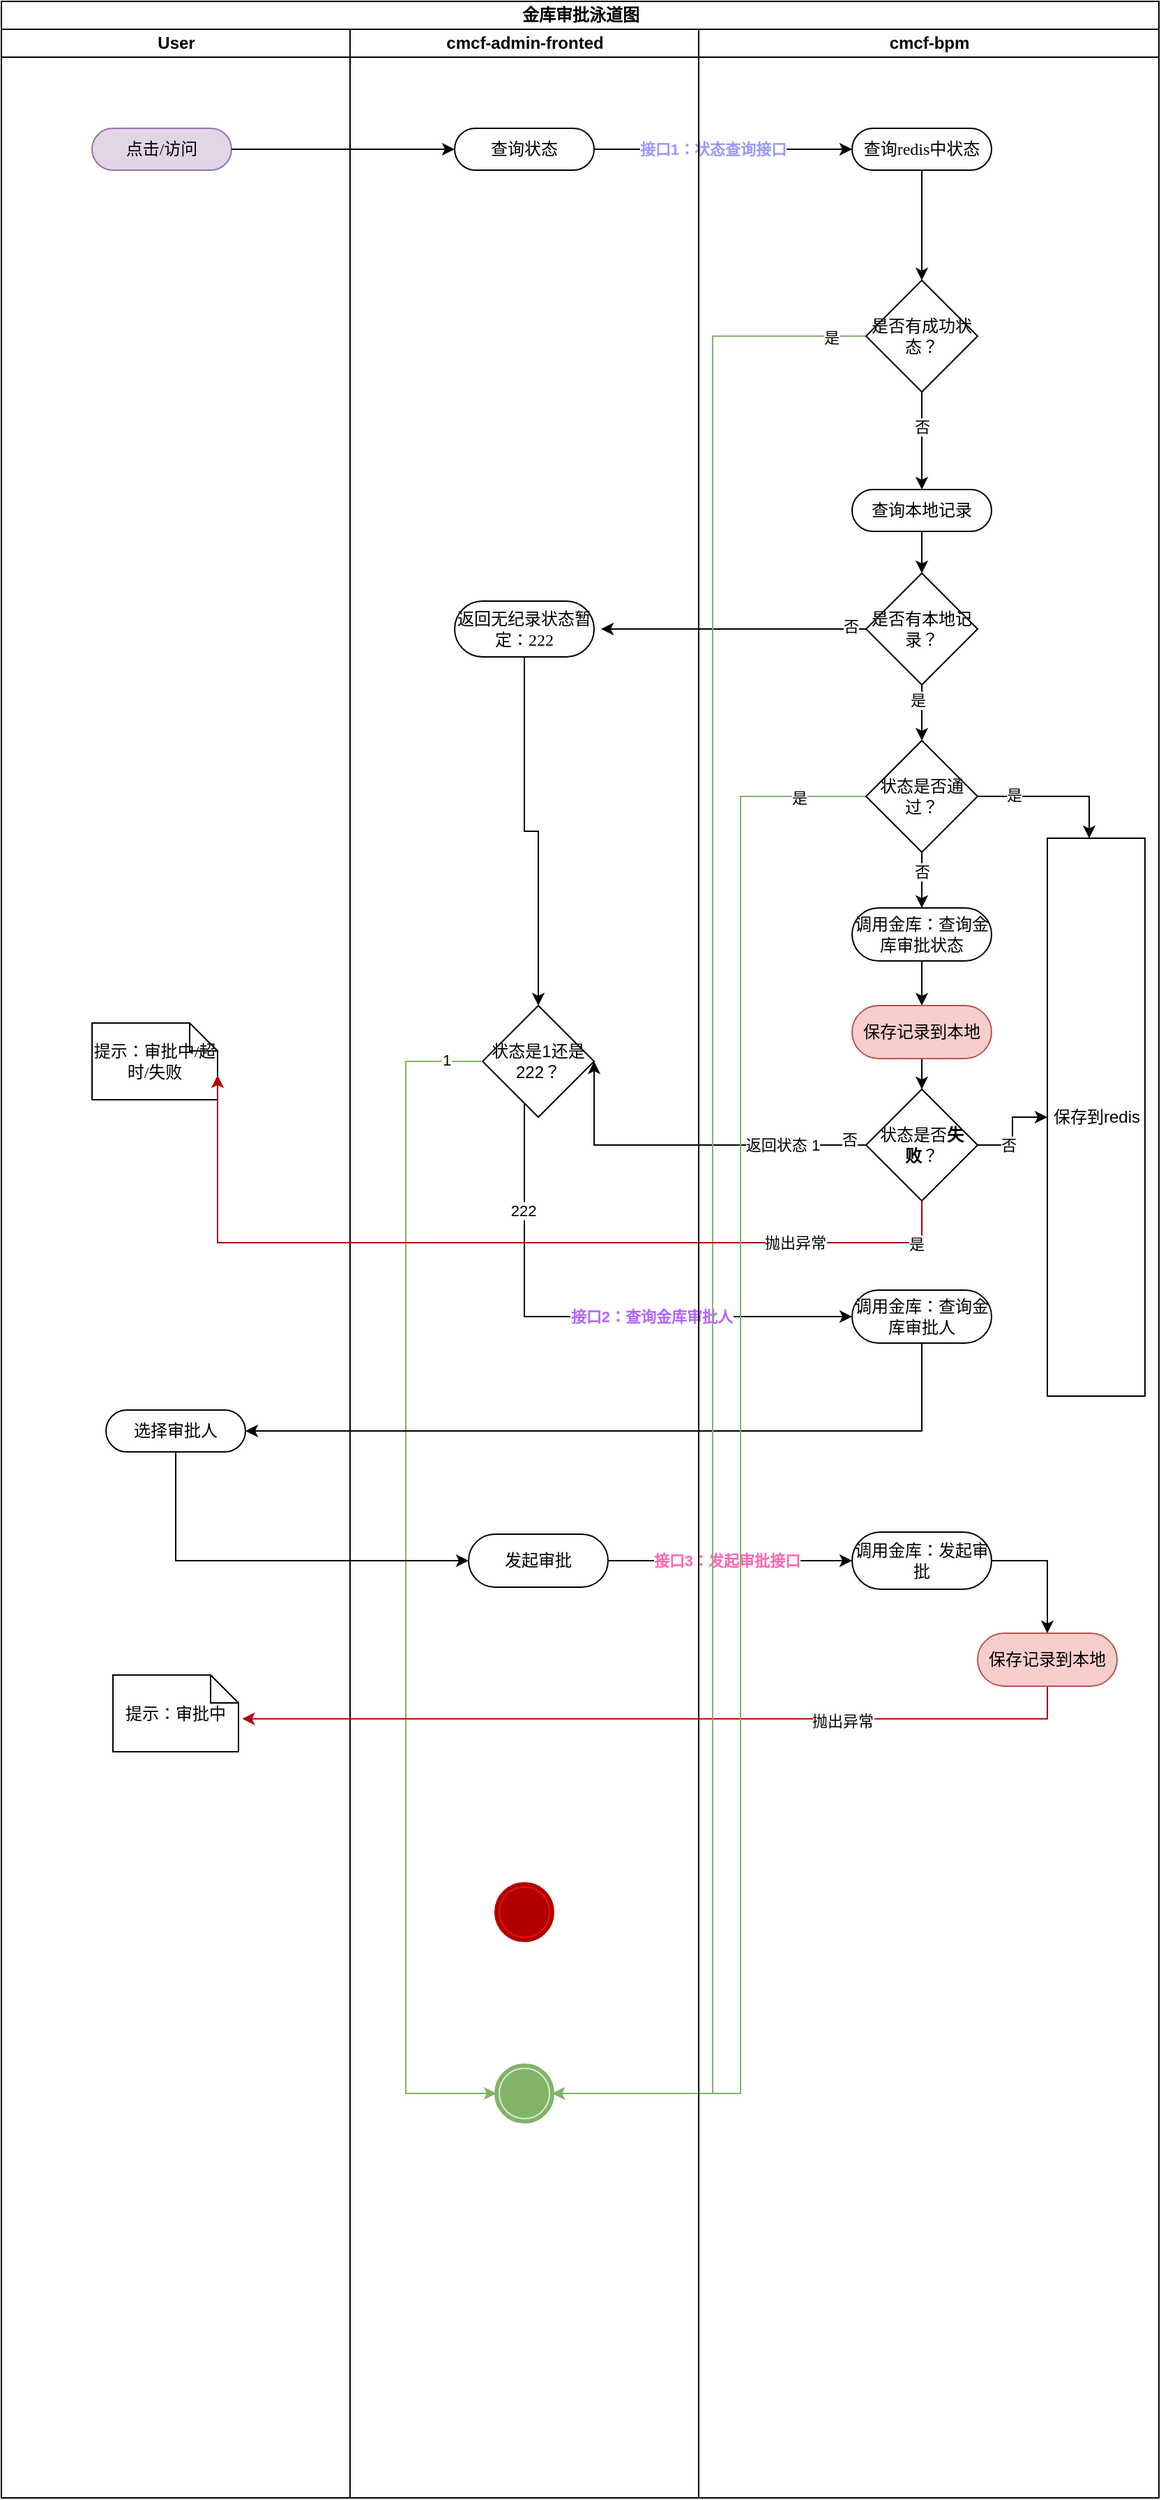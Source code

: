 <mxfile version="24.4.0" type="github">
  <diagram name="Page-1" id="0783ab3e-0a74-02c8-0abd-f7b4e66b4bec">
    <mxGraphModel dx="1588" dy="840" grid="1" gridSize="10" guides="1" tooltips="1" connect="1" arrows="1" fold="1" page="1" pageScale="1" pageWidth="850" pageHeight="1100" background="none" math="0" shadow="0">
      <root>
        <mxCell id="0" />
        <mxCell id="1" parent="0" />
        <mxCell id="1c1d494c118603dd-1" value="金库审批泳道图" style="swimlane;html=1;childLayout=stackLayout;startSize=20;rounded=0;shadow=0;comic=0;labelBackgroundColor=none;strokeWidth=1;fontFamily=Verdana;fontSize=12;align=center;" parent="1" vertex="1">
          <mxGeometry x="40" y="20" width="830" height="1790" as="geometry" />
        </mxCell>
        <mxCell id="1c1d494c118603dd-2" value="User" style="swimlane;html=1;startSize=20;" parent="1c1d494c118603dd-1" vertex="1">
          <mxGeometry y="20" width="250" height="1770" as="geometry" />
        </mxCell>
        <mxCell id="DOQiQ23jEqSkroOvc0YG-3" value="点击/访问" style="rounded=1;whiteSpace=wrap;html=1;shadow=0;comic=0;labelBackgroundColor=none;strokeWidth=1;fontFamily=Verdana;fontSize=12;align=center;arcSize=50;fillColor=#e1d5e7;strokeColor=#9673a6;" vertex="1" parent="1c1d494c118603dd-2">
          <mxGeometry x="65" y="71" width="100" height="30" as="geometry" />
        </mxCell>
        <mxCell id="DOQiQ23jEqSkroOvc0YG-29" value="选择审批人" style="rounded=1;whiteSpace=wrap;html=1;shadow=0;comic=0;labelBackgroundColor=none;strokeWidth=1;fontFamily=Verdana;fontSize=12;align=center;arcSize=50;" vertex="1" parent="1c1d494c118603dd-2">
          <mxGeometry x="75" y="990" width="100" height="30" as="geometry" />
        </mxCell>
        <mxCell id="DOQiQ23jEqSkroOvc0YG-91" value="提示：审批中/超时/失败" style="shape=note;whiteSpace=wrap;html=1;rounded=0;shadow=0;comic=0;labelBackgroundColor=none;strokeWidth=1;fontFamily=Verdana;fontSize=12;align=center;size=20;" vertex="1" parent="1c1d494c118603dd-2">
          <mxGeometry x="65" y="712.5" width="90" height="55" as="geometry" />
        </mxCell>
        <mxCell id="DOQiQ23jEqSkroOvc0YG-125" value="提示：审批中" style="shape=note;whiteSpace=wrap;html=1;rounded=0;shadow=0;comic=0;labelBackgroundColor=none;strokeWidth=1;fontFamily=Verdana;fontSize=12;align=center;size=20;" vertex="1" parent="1c1d494c118603dd-2">
          <mxGeometry x="80" y="1180" width="90" height="55" as="geometry" />
        </mxCell>
        <mxCell id="DOQiQ23jEqSkroOvc0YG-4" style="edgeStyle=orthogonalEdgeStyle;rounded=0;orthogonalLoop=1;jettySize=auto;html=1;entryX=0;entryY=0.5;entryDx=0;entryDy=0;" edge="1" parent="1c1d494c118603dd-1" source="DOQiQ23jEqSkroOvc0YG-3" target="DOQiQ23jEqSkroOvc0YG-46">
          <mxGeometry relative="1" as="geometry" />
        </mxCell>
        <mxCell id="1c1d494c118603dd-3" value="cmcf-admin-fronted" style="swimlane;html=1;startSize=20;" parent="1c1d494c118603dd-1" vertex="1">
          <mxGeometry x="250" y="20" width="250" height="1770" as="geometry" />
        </mxCell>
        <mxCell id="DOQiQ23jEqSkroOvc0YG-46" value="查询状态" style="rounded=1;whiteSpace=wrap;html=1;shadow=0;comic=0;labelBackgroundColor=none;strokeWidth=1;fontFamily=Verdana;fontSize=12;align=center;arcSize=50;" vertex="1" parent="1c1d494c118603dd-3">
          <mxGeometry x="75" y="71" width="100" height="30" as="geometry" />
        </mxCell>
        <mxCell id="60571a20871a0731-5" value="" style="shape=mxgraph.bpmn.shape;html=1;verticalLabelPosition=bottom;labelBackgroundColor=#ffffff;verticalAlign=top;perimeter=ellipsePerimeter;outline=end;symbol=terminate;rounded=0;shadow=0;comic=0;strokeWidth=1;fontFamily=Verdana;fontSize=12;align=center;fillColor=#d5e8d4;strokeColor=#82b366;" parent="1c1d494c118603dd-3" vertex="1">
          <mxGeometry x="105" y="1460" width="40" height="40" as="geometry" />
        </mxCell>
        <mxCell id="DOQiQ23jEqSkroOvc0YG-102" style="edgeStyle=orthogonalEdgeStyle;rounded=0;orthogonalLoop=1;jettySize=auto;html=1;" edge="1" parent="1c1d494c118603dd-3" source="DOQiQ23jEqSkroOvc0YG-100" target="DOQiQ23jEqSkroOvc0YG-101">
          <mxGeometry relative="1" as="geometry" />
        </mxCell>
        <mxCell id="DOQiQ23jEqSkroOvc0YG-100" value="返回无纪录状态暂定：222" style="rounded=1;whiteSpace=wrap;html=1;shadow=0;comic=0;labelBackgroundColor=none;strokeWidth=1;fontFamily=Verdana;fontSize=12;align=center;arcSize=50;" vertex="1" parent="1c1d494c118603dd-3">
          <mxGeometry x="75" y="410" width="100" height="40" as="geometry" />
        </mxCell>
        <mxCell id="DOQiQ23jEqSkroOvc0YG-101" value="状态是1还是222？" style="rhombus;whiteSpace=wrap;html=1;" vertex="1" parent="1c1d494c118603dd-3">
          <mxGeometry x="95" y="700" width="80" height="80" as="geometry" />
        </mxCell>
        <mxCell id="DOQiQ23jEqSkroOvc0YG-114" style="edgeStyle=orthogonalEdgeStyle;rounded=0;orthogonalLoop=1;jettySize=auto;html=1;entryX=0;entryY=0.5;entryDx=0;entryDy=0;fillColor=#d5e8d4;strokeColor=#82b366;exitX=0;exitY=0.5;exitDx=0;exitDy=0;" edge="1" parent="1c1d494c118603dd-3" source="DOQiQ23jEqSkroOvc0YG-101" target="60571a20871a0731-5">
          <mxGeometry relative="1" as="geometry">
            <mxPoint x="40.0" y="948" as="sourcePoint" />
            <Array as="points">
              <mxPoint x="40" y="740" />
              <mxPoint x="40" y="1480" />
            </Array>
          </mxGeometry>
        </mxCell>
        <mxCell id="DOQiQ23jEqSkroOvc0YG-161" value="1" style="edgeLabel;html=1;align=center;verticalAlign=middle;resizable=0;points=[];" vertex="1" connectable="0" parent="DOQiQ23jEqSkroOvc0YG-114">
          <mxGeometry x="-0.94" y="-1" relative="1" as="geometry">
            <mxPoint as="offset" />
          </mxGeometry>
        </mxCell>
        <mxCell id="DOQiQ23jEqSkroOvc0YG-120" value="发起审批" style="rounded=1;whiteSpace=wrap;html=1;shadow=0;comic=0;labelBackgroundColor=none;strokeWidth=1;fontFamily=Verdana;fontSize=12;align=center;arcSize=50;" vertex="1" parent="1c1d494c118603dd-3">
          <mxGeometry x="85" y="1079" width="100" height="38" as="geometry" />
        </mxCell>
        <mxCell id="DOQiQ23jEqSkroOvc0YG-162" value="" style="shape=mxgraph.bpmn.shape;html=1;verticalLabelPosition=bottom;labelBackgroundColor=#ffffff;verticalAlign=top;perimeter=ellipsePerimeter;outline=end;symbol=terminate;rounded=0;shadow=0;comic=0;strokeWidth=1;fontFamily=Verdana;fontSize=12;align=center;fillColor=#e51400;fontColor=#ffffff;strokeColor=#B20000;" vertex="1" parent="1c1d494c118603dd-3">
          <mxGeometry x="105" y="1330" width="40" height="40" as="geometry" />
        </mxCell>
        <mxCell id="DOQiQ23jEqSkroOvc0YG-62" style="edgeStyle=orthogonalEdgeStyle;rounded=0;orthogonalLoop=1;jettySize=auto;html=1;entryX=0;entryY=0.5;entryDx=0;entryDy=0;" edge="1" parent="1c1d494c118603dd-1" source="DOQiQ23jEqSkroOvc0YG-46" target="DOQiQ23jEqSkroOvc0YG-61">
          <mxGeometry relative="1" as="geometry" />
        </mxCell>
        <mxCell id="DOQiQ23jEqSkroOvc0YG-64" value="&lt;b&gt;&lt;font color=&quot;#9999ff&quot;&gt;接口1：状态查询接口&lt;/font&gt;&lt;/b&gt;" style="edgeLabel;html=1;align=center;verticalAlign=middle;resizable=0;points=[];" vertex="1" connectable="0" parent="DOQiQ23jEqSkroOvc0YG-62">
          <mxGeometry x="-0.387" y="4" relative="1" as="geometry">
            <mxPoint x="28" y="4" as="offset" />
          </mxGeometry>
        </mxCell>
        <mxCell id="DOQiQ23jEqSkroOvc0YG-23" style="edgeStyle=orthogonalEdgeStyle;rounded=0;orthogonalLoop=1;jettySize=auto;html=1;" edge="1" parent="1c1d494c118603dd-1" source="DOQiQ23jEqSkroOvc0YG-6">
          <mxGeometry relative="1" as="geometry">
            <mxPoint x="430" y="450" as="targetPoint" />
          </mxGeometry>
        </mxCell>
        <mxCell id="DOQiQ23jEqSkroOvc0YG-99" value="否" style="edgeLabel;html=1;align=center;verticalAlign=middle;resizable=0;points=[];" vertex="1" connectable="0" parent="DOQiQ23jEqSkroOvc0YG-23">
          <mxGeometry x="-0.883" y="-2" relative="1" as="geometry">
            <mxPoint as="offset" />
          </mxGeometry>
        </mxCell>
        <mxCell id="DOQiQ23jEqSkroOvc0YG-106" style="edgeStyle=orthogonalEdgeStyle;rounded=0;orthogonalLoop=1;jettySize=auto;html=1;entryX=1;entryY=0.5;entryDx=0;entryDy=0;exitX=0;exitY=0.5;exitDx=0;exitDy=0;" edge="1" parent="1c1d494c118603dd-1" source="DOQiQ23jEqSkroOvc0YG-156" target="DOQiQ23jEqSkroOvc0YG-101">
          <mxGeometry relative="1" as="geometry">
            <mxPoint x="570" y="730" as="sourcePoint" />
            <Array as="points">
              <mxPoint x="425" y="820" />
            </Array>
          </mxGeometry>
        </mxCell>
        <mxCell id="DOQiQ23jEqSkroOvc0YG-137" value="否" style="edgeLabel;html=1;align=center;verticalAlign=middle;resizable=0;points=[];" vertex="1" connectable="0" parent="DOQiQ23jEqSkroOvc0YG-106">
          <mxGeometry x="-0.905" y="-4" relative="1" as="geometry">
            <mxPoint as="offset" />
          </mxGeometry>
        </mxCell>
        <mxCell id="DOQiQ23jEqSkroOvc0YG-141" value="返回状态 1" style="edgeLabel;html=1;align=center;verticalAlign=middle;resizable=0;points=[];" vertex="1" connectable="0" parent="DOQiQ23jEqSkroOvc0YG-106">
          <mxGeometry x="-0.122" relative="1" as="geometry">
            <mxPoint x="52" as="offset" />
          </mxGeometry>
        </mxCell>
        <mxCell id="DOQiQ23jEqSkroOvc0YG-117" style="edgeStyle=orthogonalEdgeStyle;rounded=0;orthogonalLoop=1;jettySize=auto;html=1;entryX=0;entryY=0.5;entryDx=0;entryDy=0;" edge="1" parent="1c1d494c118603dd-1" source="DOQiQ23jEqSkroOvc0YG-101" target="DOQiQ23jEqSkroOvc0YG-116">
          <mxGeometry relative="1" as="geometry">
            <Array as="points">
              <mxPoint x="375" y="943" />
            </Array>
          </mxGeometry>
        </mxCell>
        <mxCell id="DOQiQ23jEqSkroOvc0YG-118" value="&lt;b&gt;&lt;font color=&quot;#b266ff&quot;&gt;接口2：查询金库审批人&lt;/font&gt;&lt;/b&gt;" style="edgeLabel;html=1;align=center;verticalAlign=middle;resizable=0;points=[];" vertex="1" connectable="0" parent="DOQiQ23jEqSkroOvc0YG-117">
          <mxGeometry x="0.521" y="-2" relative="1" as="geometry">
            <mxPoint x="-51" y="-2" as="offset" />
          </mxGeometry>
        </mxCell>
        <mxCell id="DOQiQ23jEqSkroOvc0YG-142" value="222" style="edgeLabel;html=1;align=center;verticalAlign=middle;resizable=0;points=[];" vertex="1" connectable="0" parent="DOQiQ23jEqSkroOvc0YG-117">
          <mxGeometry x="-0.602" y="-1" relative="1" as="geometry">
            <mxPoint as="offset" />
          </mxGeometry>
        </mxCell>
        <mxCell id="DOQiQ23jEqSkroOvc0YG-119" style="edgeStyle=orthogonalEdgeStyle;rounded=0;orthogonalLoop=1;jettySize=auto;html=1;entryX=1;entryY=0.5;entryDx=0;entryDy=0;" edge="1" parent="1c1d494c118603dd-1" source="DOQiQ23jEqSkroOvc0YG-116" target="DOQiQ23jEqSkroOvc0YG-29">
          <mxGeometry relative="1" as="geometry">
            <Array as="points">
              <mxPoint x="660" y="1025" />
            </Array>
          </mxGeometry>
        </mxCell>
        <mxCell id="DOQiQ23jEqSkroOvc0YG-121" style="edgeStyle=orthogonalEdgeStyle;rounded=0;orthogonalLoop=1;jettySize=auto;html=1;entryX=0;entryY=0.5;entryDx=0;entryDy=0;" edge="1" parent="1c1d494c118603dd-1" source="DOQiQ23jEqSkroOvc0YG-29" target="DOQiQ23jEqSkroOvc0YG-120">
          <mxGeometry relative="1" as="geometry">
            <Array as="points">
              <mxPoint x="125" y="1118" />
            </Array>
          </mxGeometry>
        </mxCell>
        <mxCell id="DOQiQ23jEqSkroOvc0YG-123" style="edgeStyle=orthogonalEdgeStyle;rounded=0;orthogonalLoop=1;jettySize=auto;html=1;entryX=0;entryY=0.5;entryDx=0;entryDy=0;" edge="1" parent="1c1d494c118603dd-1" source="DOQiQ23jEqSkroOvc0YG-120" target="DOQiQ23jEqSkroOvc0YG-122">
          <mxGeometry relative="1" as="geometry" />
        </mxCell>
        <mxCell id="DOQiQ23jEqSkroOvc0YG-124" value="&lt;b&gt;&lt;font color=&quot;#ff66b3&quot;&gt;接口3：发起审批接口&lt;/font&gt;&lt;/b&gt;" style="edgeLabel;html=1;align=center;verticalAlign=middle;resizable=0;points=[];" vertex="1" connectable="0" parent="DOQiQ23jEqSkroOvc0YG-123">
          <mxGeometry x="0.223" y="1" relative="1" as="geometry">
            <mxPoint x="-22" y="1" as="offset" />
          </mxGeometry>
        </mxCell>
        <mxCell id="DOQiQ23jEqSkroOvc0YG-126" style="edgeStyle=orthogonalEdgeStyle;rounded=0;orthogonalLoop=1;jettySize=auto;html=1;entryX=1.03;entryY=0.57;entryDx=0;entryDy=0;entryPerimeter=0;fillColor=#e51400;strokeColor=#B20000;exitX=0.5;exitY=1;exitDx=0;exitDy=0;" edge="1" parent="1c1d494c118603dd-1" source="DOQiQ23jEqSkroOvc0YG-153" target="DOQiQ23jEqSkroOvc0YG-125">
          <mxGeometry relative="1" as="geometry">
            <Array as="points">
              <mxPoint x="750" y="1231" />
            </Array>
          </mxGeometry>
        </mxCell>
        <mxCell id="DOQiQ23jEqSkroOvc0YG-150" value="抛出异常" style="edgeLabel;html=1;align=center;verticalAlign=middle;resizable=0;points=[];" vertex="1" connectable="0" parent="DOQiQ23jEqSkroOvc0YG-126">
          <mxGeometry x="-0.432" y="1" relative="1" as="geometry">
            <mxPoint as="offset" />
          </mxGeometry>
        </mxCell>
        <mxCell id="DOQiQ23jEqSkroOvc0YG-69" value="" style="edgeStyle=orthogonalEdgeStyle;rounded=0;orthogonalLoop=1;jettySize=auto;html=1;entryX=1;entryY=0.5;entryDx=0;entryDy=0;fillColor=#d5e8d4;strokeColor=#82b366;" edge="1" parent="1c1d494c118603dd-1" source="DOQiQ23jEqSkroOvc0YG-70" target="60571a20871a0731-5">
          <mxGeometry relative="1" as="geometry">
            <mxPoint x="1200" y="161" as="sourcePoint" />
            <mxPoint x="1500.0" y="1316" as="targetPoint" />
            <Array as="points">
              <mxPoint x="510" y="240" />
              <mxPoint x="510" y="1500" />
            </Array>
          </mxGeometry>
        </mxCell>
        <mxCell id="DOQiQ23jEqSkroOvc0YG-76" value="是" style="edgeLabel;html=1;align=center;verticalAlign=middle;resizable=0;points=[];" vertex="1" connectable="0" parent="DOQiQ23jEqSkroOvc0YG-69">
          <mxGeometry x="-0.966" y="1" relative="1" as="geometry">
            <mxPoint as="offset" />
          </mxGeometry>
        </mxCell>
        <mxCell id="DOQiQ23jEqSkroOvc0YG-135" style="edgeStyle=orthogonalEdgeStyle;rounded=0;orthogonalLoop=1;jettySize=auto;html=1;entryX=0;entryY=0;entryDx=90;entryDy=37.5;entryPerimeter=0;fillColor=#e51400;strokeColor=#B20000;exitX=0.5;exitY=1;exitDx=0;exitDy=0;" edge="1" parent="1c1d494c118603dd-1" source="DOQiQ23jEqSkroOvc0YG-156" target="DOQiQ23jEqSkroOvc0YG-91">
          <mxGeometry relative="1" as="geometry">
            <mxPoint x="570" y="860" as="sourcePoint" />
            <Array as="points">
              <mxPoint x="660" y="890" />
              <mxPoint x="155" y="890" />
            </Array>
          </mxGeometry>
        </mxCell>
        <mxCell id="DOQiQ23jEqSkroOvc0YG-136" value="是" style="edgeLabel;html=1;align=center;verticalAlign=middle;resizable=0;points=[];" vertex="1" connectable="0" parent="DOQiQ23jEqSkroOvc0YG-135">
          <mxGeometry x="-0.793" y="1" relative="1" as="geometry">
            <mxPoint x="34" as="offset" />
          </mxGeometry>
        </mxCell>
        <mxCell id="DOQiQ23jEqSkroOvc0YG-140" value="抛出异常" style="edgeLabel;html=1;align=center;verticalAlign=middle;resizable=0;points=[];" vertex="1" connectable="0" parent="DOQiQ23jEqSkroOvc0YG-135">
          <mxGeometry x="-0.322" relative="1" as="geometry">
            <mxPoint x="101" as="offset" />
          </mxGeometry>
        </mxCell>
        <mxCell id="DOQiQ23jEqSkroOvc0YG-148" style="edgeStyle=orthogonalEdgeStyle;rounded=0;orthogonalLoop=1;jettySize=auto;html=1;entryX=1;entryY=0.5;entryDx=0;entryDy=0;fillColor=#d5e8d4;strokeColor=#82b366;" edge="1" parent="1c1d494c118603dd-1" source="DOQiQ23jEqSkroOvc0YG-78" target="60571a20871a0731-5">
          <mxGeometry relative="1" as="geometry">
            <Array as="points">
              <mxPoint x="530" y="570" />
              <mxPoint x="530" y="1500" />
            </Array>
          </mxGeometry>
        </mxCell>
        <mxCell id="DOQiQ23jEqSkroOvc0YG-149" value="是" style="edgeLabel;html=1;align=center;verticalAlign=middle;resizable=0;points=[];" vertex="1" connectable="0" parent="DOQiQ23jEqSkroOvc0YG-148">
          <mxGeometry x="-0.917" y="1" relative="1" as="geometry">
            <mxPoint as="offset" />
          </mxGeometry>
        </mxCell>
        <mxCell id="1c1d494c118603dd-4" value="cmcf-bpm" style="swimlane;html=1;startSize=20;" parent="1c1d494c118603dd-1" vertex="1">
          <mxGeometry x="500" y="20" width="330" height="1770" as="geometry" />
        </mxCell>
        <mxCell id="DOQiQ23jEqSkroOvc0YG-81" style="edgeStyle=orthogonalEdgeStyle;rounded=0;orthogonalLoop=1;jettySize=auto;html=1;entryX=0.5;entryY=0;entryDx=0;entryDy=0;" edge="1" parent="1c1d494c118603dd-4" source="DOQiQ23jEqSkroOvc0YG-8" target="DOQiQ23jEqSkroOvc0YG-6">
          <mxGeometry relative="1" as="geometry" />
        </mxCell>
        <mxCell id="DOQiQ23jEqSkroOvc0YG-8" value="查询本地记录" style="rounded=1;whiteSpace=wrap;html=1;shadow=0;comic=0;labelBackgroundColor=none;strokeWidth=1;fontFamily=Verdana;fontSize=12;align=center;arcSize=50;" vertex="1" parent="1c1d494c118603dd-4">
          <mxGeometry x="110" y="330" width="100" height="30" as="geometry" />
        </mxCell>
        <mxCell id="DOQiQ23jEqSkroOvc0YG-61" value="查询redis中状态" style="rounded=1;whiteSpace=wrap;html=1;shadow=0;comic=0;labelBackgroundColor=none;strokeWidth=1;fontFamily=Verdana;fontSize=12;align=center;arcSize=50;" vertex="1" parent="1c1d494c118603dd-4">
          <mxGeometry x="110" y="71" width="100" height="30" as="geometry" />
        </mxCell>
        <mxCell id="DOQiQ23jEqSkroOvc0YG-11" style="edgeStyle=orthogonalEdgeStyle;rounded=0;orthogonalLoop=1;jettySize=auto;html=1;entryX=0.5;entryY=0;entryDx=0;entryDy=0;exitX=0.5;exitY=1;exitDx=0;exitDy=0;" edge="1" parent="1c1d494c118603dd-4" source="DOQiQ23jEqSkroOvc0YG-70" target="DOQiQ23jEqSkroOvc0YG-8">
          <mxGeometry relative="1" as="geometry">
            <mxPoint x="160.0" y="472" as="sourcePoint" />
            <mxPoint x="153" y="463" as="targetPoint" />
          </mxGeometry>
        </mxCell>
        <mxCell id="DOQiQ23jEqSkroOvc0YG-50" value="否" style="edgeLabel;html=1;align=center;verticalAlign=middle;resizable=0;points=[];" vertex="1" connectable="0" parent="DOQiQ23jEqSkroOvc0YG-11">
          <mxGeometry x="-0.665" y="1" relative="1" as="geometry">
            <mxPoint x="-1" y="13" as="offset" />
          </mxGeometry>
        </mxCell>
        <mxCell id="DOQiQ23jEqSkroOvc0YG-74" value="" style="edgeStyle=orthogonalEdgeStyle;rounded=0;orthogonalLoop=1;jettySize=auto;html=1;entryX=0.5;entryY=0;entryDx=0;entryDy=0;" edge="1" parent="1c1d494c118603dd-4" source="DOQiQ23jEqSkroOvc0YG-61" target="DOQiQ23jEqSkroOvc0YG-70">
          <mxGeometry relative="1" as="geometry">
            <mxPoint x="700" y="141" as="sourcePoint" />
            <mxPoint x="700" y="432" as="targetPoint" />
          </mxGeometry>
        </mxCell>
        <mxCell id="DOQiQ23jEqSkroOvc0YG-70" value="是否有成功状态？" style="rhombus;whiteSpace=wrap;html=1;" vertex="1" parent="1c1d494c118603dd-4">
          <mxGeometry x="120" y="180" width="80" height="80" as="geometry" />
        </mxCell>
        <mxCell id="DOQiQ23jEqSkroOvc0YG-79" style="edgeStyle=orthogonalEdgeStyle;rounded=0;orthogonalLoop=1;jettySize=auto;html=1;" edge="1" parent="1c1d494c118603dd-4" source="DOQiQ23jEqSkroOvc0YG-6" target="DOQiQ23jEqSkroOvc0YG-78">
          <mxGeometry relative="1" as="geometry" />
        </mxCell>
        <mxCell id="DOQiQ23jEqSkroOvc0YG-80" value="是" style="edgeLabel;html=1;align=center;verticalAlign=middle;resizable=0;points=[];" vertex="1" connectable="0" parent="DOQiQ23jEqSkroOvc0YG-79">
          <mxGeometry x="-0.455" y="-3" relative="1" as="geometry">
            <mxPoint as="offset" />
          </mxGeometry>
        </mxCell>
        <mxCell id="DOQiQ23jEqSkroOvc0YG-6" value="是否有本地记录？" style="rhombus;whiteSpace=wrap;html=1;" vertex="1" parent="1c1d494c118603dd-4">
          <mxGeometry x="120" y="390" width="80" height="80" as="geometry" />
        </mxCell>
        <mxCell id="DOQiQ23jEqSkroOvc0YG-85" style="edgeStyle=orthogonalEdgeStyle;rounded=0;orthogonalLoop=1;jettySize=auto;html=1;" edge="1" parent="1c1d494c118603dd-4" source="DOQiQ23jEqSkroOvc0YG-78" target="DOQiQ23jEqSkroOvc0YG-84">
          <mxGeometry relative="1" as="geometry">
            <Array as="points">
              <mxPoint x="160" y="600" />
              <mxPoint x="160" y="600" />
            </Array>
          </mxGeometry>
        </mxCell>
        <mxCell id="DOQiQ23jEqSkroOvc0YG-86" value="否" style="edgeLabel;html=1;align=center;verticalAlign=middle;resizable=0;points=[];" vertex="1" connectable="0" parent="DOQiQ23jEqSkroOvc0YG-85">
          <mxGeometry x="0.232" y="1" relative="1" as="geometry">
            <mxPoint x="-1" y="-11" as="offset" />
          </mxGeometry>
        </mxCell>
        <mxCell id="DOQiQ23jEqSkroOvc0YG-146" style="edgeStyle=orthogonalEdgeStyle;rounded=0;orthogonalLoop=1;jettySize=auto;html=1;" edge="1" parent="1c1d494c118603dd-4" source="DOQiQ23jEqSkroOvc0YG-78" target="DOQiQ23jEqSkroOvc0YG-109">
          <mxGeometry relative="1" as="geometry">
            <mxPoint x="280" y="570" as="targetPoint" />
            <Array as="points">
              <mxPoint x="280" y="550" />
            </Array>
          </mxGeometry>
        </mxCell>
        <mxCell id="DOQiQ23jEqSkroOvc0YG-147" value="是" style="edgeLabel;html=1;align=center;verticalAlign=middle;resizable=0;points=[];" vertex="1" connectable="0" parent="DOQiQ23jEqSkroOvc0YG-146">
          <mxGeometry x="-0.526" y="1" relative="1" as="geometry">
            <mxPoint as="offset" />
          </mxGeometry>
        </mxCell>
        <mxCell id="DOQiQ23jEqSkroOvc0YG-78" value="状态是否通过？" style="rhombus;whiteSpace=wrap;html=1;" vertex="1" parent="1c1d494c118603dd-4">
          <mxGeometry x="120" y="510" width="80" height="80" as="geometry" />
        </mxCell>
        <mxCell id="DOQiQ23jEqSkroOvc0YG-84" value="调用金库：查询金库审批状态" style="rounded=1;whiteSpace=wrap;html=1;shadow=0;comic=0;labelBackgroundColor=none;strokeWidth=1;fontFamily=Verdana;fontSize=12;align=center;arcSize=50;" vertex="1" parent="1c1d494c118603dd-4">
          <mxGeometry x="110" y="630" width="100" height="38" as="geometry" />
        </mxCell>
        <mxCell id="DOQiQ23jEqSkroOvc0YG-109" value="保存到redis" style="html=1;points=[[0,0,0,0,5],[0,1,0,0,-5],[1,0,0,0,5],[1,1,0,0,-5]];perimeter=orthogonalPerimeter;outlineConnect=0;targetShapes=umlLifeline;portConstraint=eastwest;newEdgeStyle={&quot;curved&quot;:0,&quot;rounded&quot;:0};" vertex="1" parent="1c1d494c118603dd-4">
          <mxGeometry x="250" y="580" width="70" height="400" as="geometry" />
        </mxCell>
        <mxCell id="DOQiQ23jEqSkroOvc0YG-116" value="调用金库：查询金库审批人" style="rounded=1;whiteSpace=wrap;html=1;shadow=0;comic=0;labelBackgroundColor=none;strokeWidth=1;fontFamily=Verdana;fontSize=12;align=center;arcSize=50;" vertex="1" parent="1c1d494c118603dd-4">
          <mxGeometry x="110" y="904" width="100" height="38" as="geometry" />
        </mxCell>
        <mxCell id="DOQiQ23jEqSkroOvc0YG-154" style="edgeStyle=orthogonalEdgeStyle;rounded=0;orthogonalLoop=1;jettySize=auto;html=1;entryX=0.5;entryY=0;entryDx=0;entryDy=0;" edge="1" parent="1c1d494c118603dd-4" source="DOQiQ23jEqSkroOvc0YG-122" target="DOQiQ23jEqSkroOvc0YG-153">
          <mxGeometry relative="1" as="geometry">
            <Array as="points">
              <mxPoint x="250" y="1098" />
            </Array>
          </mxGeometry>
        </mxCell>
        <mxCell id="DOQiQ23jEqSkroOvc0YG-122" value="调用金库：发起审批" style="rounded=1;whiteSpace=wrap;html=1;shadow=0;comic=0;labelBackgroundColor=none;strokeWidth=1;fontFamily=Verdana;fontSize=12;align=center;arcSize=50;" vertex="1" parent="1c1d494c118603dd-4">
          <mxGeometry x="110" y="1077.5" width="100" height="41" as="geometry" />
        </mxCell>
        <mxCell id="DOQiQ23jEqSkroOvc0YG-153" value="保存记录到本地" style="rounded=1;whiteSpace=wrap;html=1;shadow=0;comic=0;labelBackgroundColor=none;strokeWidth=1;fontFamily=Verdana;fontSize=12;align=center;arcSize=50;fillColor=#f8cecc;strokeColor=#b85450;" vertex="1" parent="1c1d494c118603dd-4">
          <mxGeometry x="200" y="1150" width="100" height="38" as="geometry" />
        </mxCell>
        <mxCell id="DOQiQ23jEqSkroOvc0YG-157" value="" style="edgeStyle=orthogonalEdgeStyle;rounded=0;orthogonalLoop=1;jettySize=auto;html=1;entryX=0.5;entryY=0;entryDx=0;entryDy=0;" edge="1" parent="1c1d494c118603dd-4" source="DOQiQ23jEqSkroOvc0YG-84" target="DOQiQ23jEqSkroOvc0YG-133">
          <mxGeometry relative="1" as="geometry">
            <mxPoint x="700" y="708" as="sourcePoint" />
            <mxPoint x="700" y="780" as="targetPoint" />
          </mxGeometry>
        </mxCell>
        <mxCell id="DOQiQ23jEqSkroOvc0YG-158" style="edgeStyle=orthogonalEdgeStyle;rounded=0;orthogonalLoop=1;jettySize=auto;html=1;" edge="1" parent="1c1d494c118603dd-4" source="DOQiQ23jEqSkroOvc0YG-133" target="DOQiQ23jEqSkroOvc0YG-156">
          <mxGeometry relative="1" as="geometry" />
        </mxCell>
        <mxCell id="DOQiQ23jEqSkroOvc0YG-133" value="保存记录到本地" style="rounded=1;whiteSpace=wrap;html=1;shadow=0;comic=0;labelBackgroundColor=none;strokeWidth=1;fontFamily=Verdana;fontSize=12;align=center;arcSize=50;fillColor=#f8cecc;strokeColor=#b85450;" vertex="1" parent="1c1d494c118603dd-4">
          <mxGeometry x="110" y="700" width="100" height="38" as="geometry" />
        </mxCell>
        <mxCell id="DOQiQ23jEqSkroOvc0YG-159" style="edgeStyle=orthogonalEdgeStyle;rounded=0;orthogonalLoop=1;jettySize=auto;html=1;" edge="1" parent="1c1d494c118603dd-4" source="DOQiQ23jEqSkroOvc0YG-156" target="DOQiQ23jEqSkroOvc0YG-109">
          <mxGeometry relative="1" as="geometry" />
        </mxCell>
        <mxCell id="DOQiQ23jEqSkroOvc0YG-160" value="否" style="edgeLabel;html=1;align=center;verticalAlign=middle;resizable=0;points=[];" vertex="1" connectable="0" parent="DOQiQ23jEqSkroOvc0YG-159">
          <mxGeometry x="-0.375" relative="1" as="geometry">
            <mxPoint as="offset" />
          </mxGeometry>
        </mxCell>
        <mxCell id="DOQiQ23jEqSkroOvc0YG-156" value="状态是否&lt;b&gt;失败&lt;/b&gt;？" style="rhombus;whiteSpace=wrap;html=1;" vertex="1" parent="1c1d494c118603dd-4">
          <mxGeometry x="120" y="760" width="80" height="80" as="geometry" />
        </mxCell>
      </root>
    </mxGraphModel>
  </diagram>
</mxfile>

